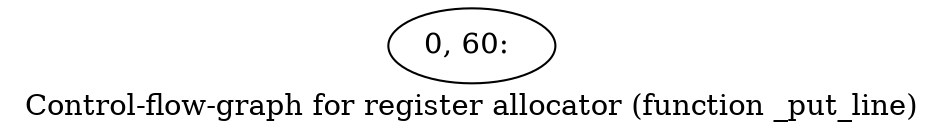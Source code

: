 digraph G {
graph [label="Control-flow-graph for register allocator (function _put_line)"]
0[label="0, 60: "];
}

